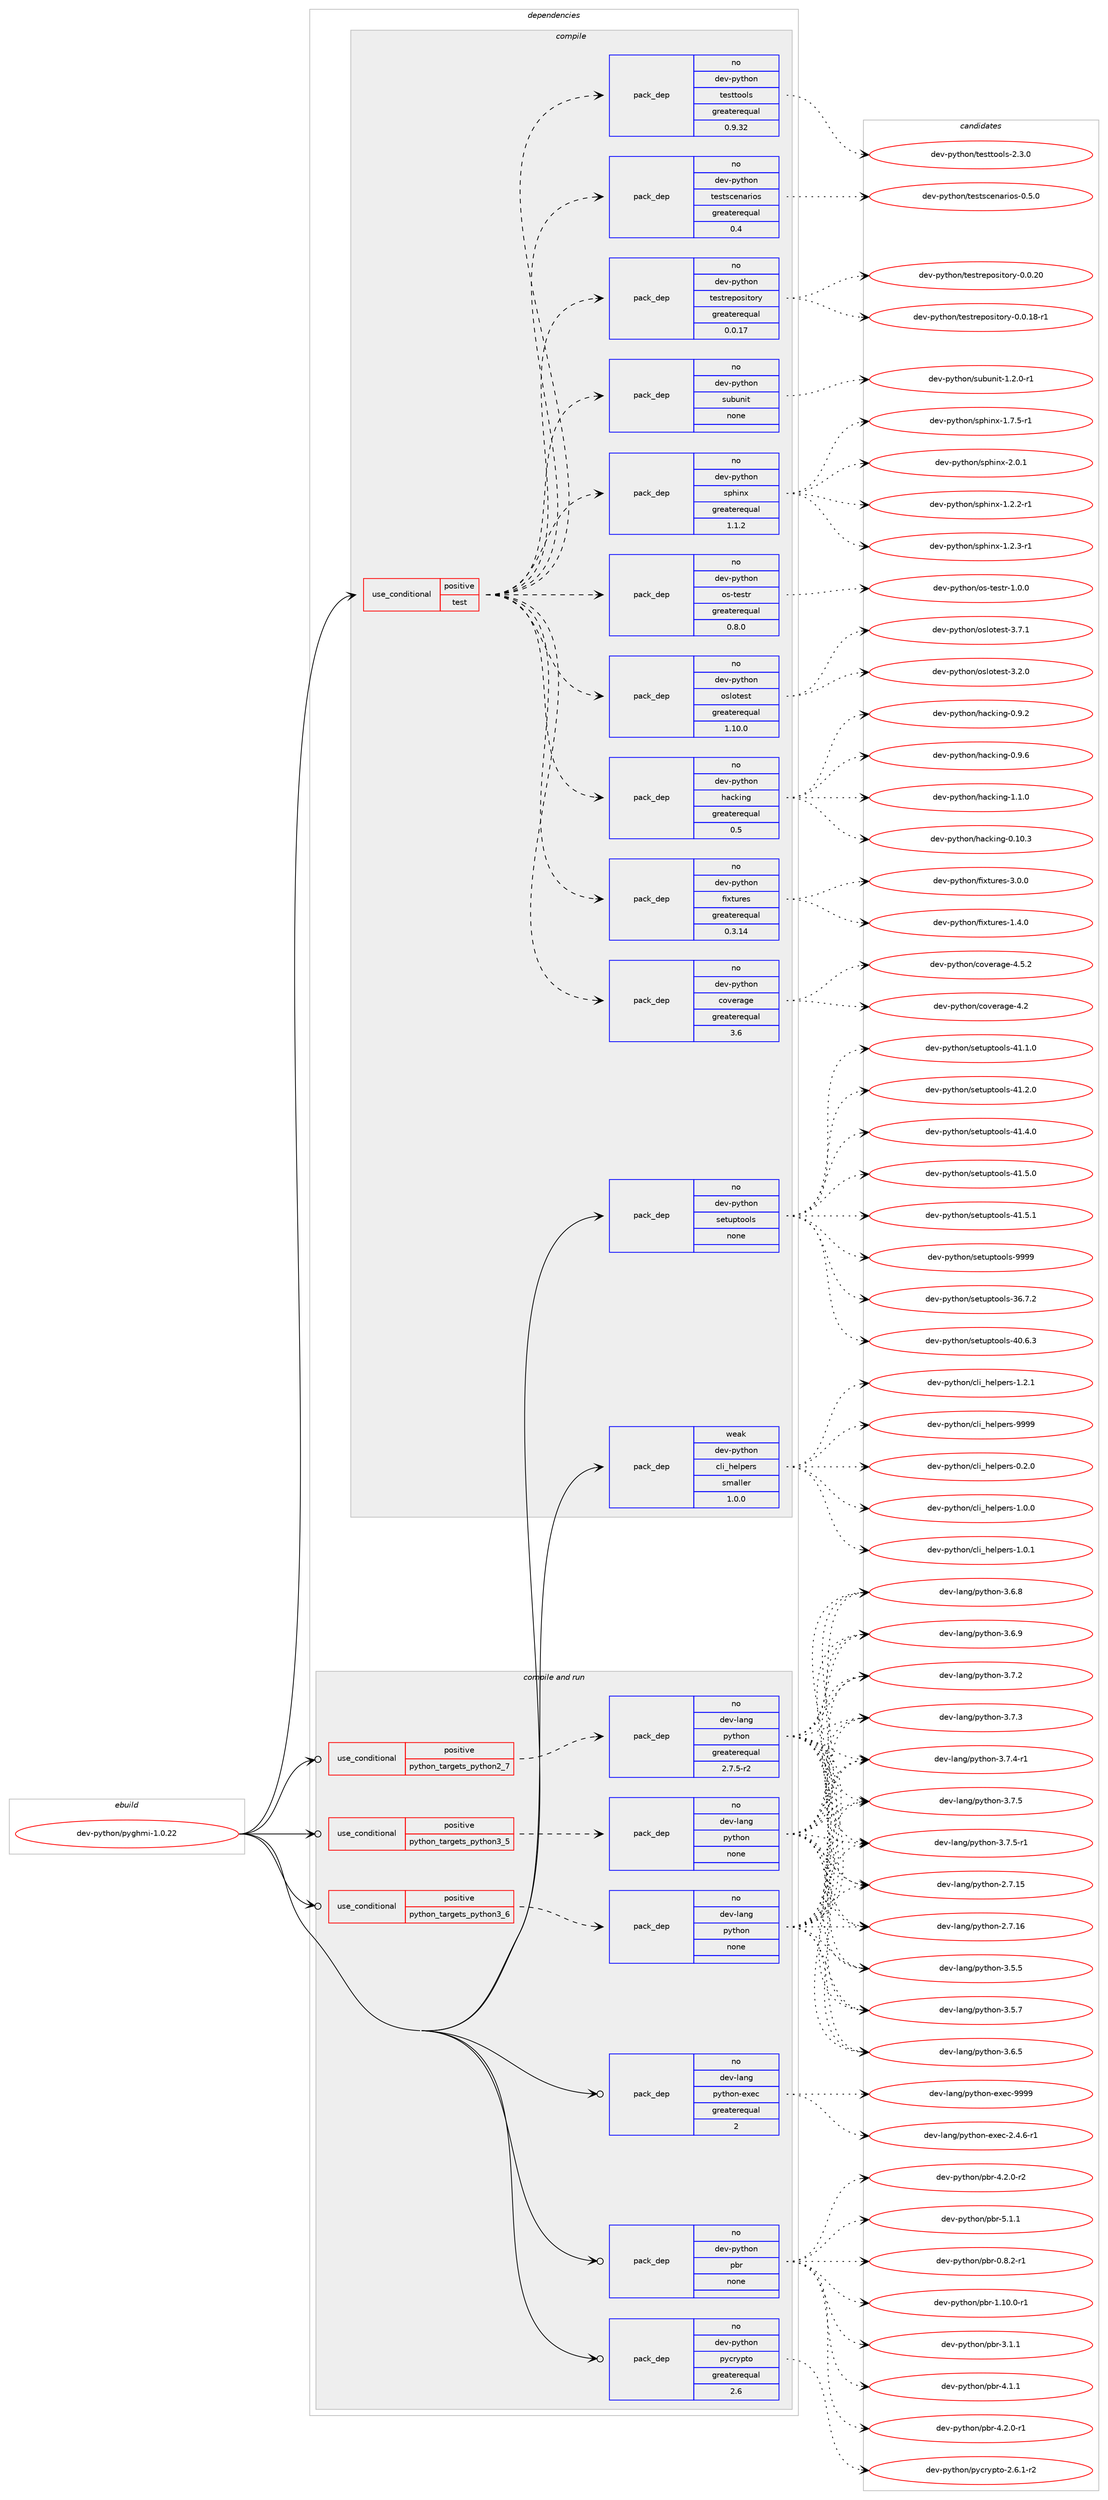 digraph prolog {

# *************
# Graph options
# *************

newrank=true;
concentrate=true;
compound=true;
graph [rankdir=LR,fontname=Helvetica,fontsize=10,ranksep=1.5];#, ranksep=2.5, nodesep=0.2];
edge  [arrowhead=vee];
node  [fontname=Helvetica,fontsize=10];

# **********
# The ebuild
# **********

subgraph cluster_leftcol {
color=gray;
rank=same;
label=<<i>ebuild</i>>;
id [label="dev-python/pyghmi-1.0.22", color=red, width=4, href="../dev-python/pyghmi-1.0.22.svg"];
}

# ****************
# The dependencies
# ****************

subgraph cluster_midcol {
color=gray;
label=<<i>dependencies</i>>;
subgraph cluster_compile {
fillcolor="#eeeeee";
style=filled;
label=<<i>compile</i>>;
subgraph cond145922 {
dependency625990 [label=<<TABLE BORDER="0" CELLBORDER="1" CELLSPACING="0" CELLPADDING="4"><TR><TD ROWSPAN="3" CELLPADDING="10">use_conditional</TD></TR><TR><TD>positive</TD></TR><TR><TD>test</TD></TR></TABLE>>, shape=none, color=red];
subgraph pack468224 {
dependency625991 [label=<<TABLE BORDER="0" CELLBORDER="1" CELLSPACING="0" CELLPADDING="4" WIDTH="220"><TR><TD ROWSPAN="6" CELLPADDING="30">pack_dep</TD></TR><TR><TD WIDTH="110">no</TD></TR><TR><TD>dev-python</TD></TR><TR><TD>coverage</TD></TR><TR><TD>greaterequal</TD></TR><TR><TD>3.6</TD></TR></TABLE>>, shape=none, color=blue];
}
dependency625990:e -> dependency625991:w [weight=20,style="dashed",arrowhead="vee"];
subgraph pack468225 {
dependency625992 [label=<<TABLE BORDER="0" CELLBORDER="1" CELLSPACING="0" CELLPADDING="4" WIDTH="220"><TR><TD ROWSPAN="6" CELLPADDING="30">pack_dep</TD></TR><TR><TD WIDTH="110">no</TD></TR><TR><TD>dev-python</TD></TR><TR><TD>fixtures</TD></TR><TR><TD>greaterequal</TD></TR><TR><TD>0.3.14</TD></TR></TABLE>>, shape=none, color=blue];
}
dependency625990:e -> dependency625992:w [weight=20,style="dashed",arrowhead="vee"];
subgraph pack468226 {
dependency625993 [label=<<TABLE BORDER="0" CELLBORDER="1" CELLSPACING="0" CELLPADDING="4" WIDTH="220"><TR><TD ROWSPAN="6" CELLPADDING="30">pack_dep</TD></TR><TR><TD WIDTH="110">no</TD></TR><TR><TD>dev-python</TD></TR><TR><TD>hacking</TD></TR><TR><TD>greaterequal</TD></TR><TR><TD>0.5</TD></TR></TABLE>>, shape=none, color=blue];
}
dependency625990:e -> dependency625993:w [weight=20,style="dashed",arrowhead="vee"];
subgraph pack468227 {
dependency625994 [label=<<TABLE BORDER="0" CELLBORDER="1" CELLSPACING="0" CELLPADDING="4" WIDTH="220"><TR><TD ROWSPAN="6" CELLPADDING="30">pack_dep</TD></TR><TR><TD WIDTH="110">no</TD></TR><TR><TD>dev-python</TD></TR><TR><TD>oslotest</TD></TR><TR><TD>greaterequal</TD></TR><TR><TD>1.10.0</TD></TR></TABLE>>, shape=none, color=blue];
}
dependency625990:e -> dependency625994:w [weight=20,style="dashed",arrowhead="vee"];
subgraph pack468228 {
dependency625995 [label=<<TABLE BORDER="0" CELLBORDER="1" CELLSPACING="0" CELLPADDING="4" WIDTH="220"><TR><TD ROWSPAN="6" CELLPADDING="30">pack_dep</TD></TR><TR><TD WIDTH="110">no</TD></TR><TR><TD>dev-python</TD></TR><TR><TD>os-testr</TD></TR><TR><TD>greaterequal</TD></TR><TR><TD>0.8.0</TD></TR></TABLE>>, shape=none, color=blue];
}
dependency625990:e -> dependency625995:w [weight=20,style="dashed",arrowhead="vee"];
subgraph pack468229 {
dependency625996 [label=<<TABLE BORDER="0" CELLBORDER="1" CELLSPACING="0" CELLPADDING="4" WIDTH="220"><TR><TD ROWSPAN="6" CELLPADDING="30">pack_dep</TD></TR><TR><TD WIDTH="110">no</TD></TR><TR><TD>dev-python</TD></TR><TR><TD>sphinx</TD></TR><TR><TD>greaterequal</TD></TR><TR><TD>1.1.2</TD></TR></TABLE>>, shape=none, color=blue];
}
dependency625990:e -> dependency625996:w [weight=20,style="dashed",arrowhead="vee"];
subgraph pack468230 {
dependency625997 [label=<<TABLE BORDER="0" CELLBORDER="1" CELLSPACING="0" CELLPADDING="4" WIDTH="220"><TR><TD ROWSPAN="6" CELLPADDING="30">pack_dep</TD></TR><TR><TD WIDTH="110">no</TD></TR><TR><TD>dev-python</TD></TR><TR><TD>subunit</TD></TR><TR><TD>none</TD></TR><TR><TD></TD></TR></TABLE>>, shape=none, color=blue];
}
dependency625990:e -> dependency625997:w [weight=20,style="dashed",arrowhead="vee"];
subgraph pack468231 {
dependency625998 [label=<<TABLE BORDER="0" CELLBORDER="1" CELLSPACING="0" CELLPADDING="4" WIDTH="220"><TR><TD ROWSPAN="6" CELLPADDING="30">pack_dep</TD></TR><TR><TD WIDTH="110">no</TD></TR><TR><TD>dev-python</TD></TR><TR><TD>testrepository</TD></TR><TR><TD>greaterequal</TD></TR><TR><TD>0.0.17</TD></TR></TABLE>>, shape=none, color=blue];
}
dependency625990:e -> dependency625998:w [weight=20,style="dashed",arrowhead="vee"];
subgraph pack468232 {
dependency625999 [label=<<TABLE BORDER="0" CELLBORDER="1" CELLSPACING="0" CELLPADDING="4" WIDTH="220"><TR><TD ROWSPAN="6" CELLPADDING="30">pack_dep</TD></TR><TR><TD WIDTH="110">no</TD></TR><TR><TD>dev-python</TD></TR><TR><TD>testscenarios</TD></TR><TR><TD>greaterequal</TD></TR><TR><TD>0.4</TD></TR></TABLE>>, shape=none, color=blue];
}
dependency625990:e -> dependency625999:w [weight=20,style="dashed",arrowhead="vee"];
subgraph pack468233 {
dependency626000 [label=<<TABLE BORDER="0" CELLBORDER="1" CELLSPACING="0" CELLPADDING="4" WIDTH="220"><TR><TD ROWSPAN="6" CELLPADDING="30">pack_dep</TD></TR><TR><TD WIDTH="110">no</TD></TR><TR><TD>dev-python</TD></TR><TR><TD>testtools</TD></TR><TR><TD>greaterequal</TD></TR><TR><TD>0.9.32</TD></TR></TABLE>>, shape=none, color=blue];
}
dependency625990:e -> dependency626000:w [weight=20,style="dashed",arrowhead="vee"];
}
id:e -> dependency625990:w [weight=20,style="solid",arrowhead="vee"];
subgraph pack468234 {
dependency626001 [label=<<TABLE BORDER="0" CELLBORDER="1" CELLSPACING="0" CELLPADDING="4" WIDTH="220"><TR><TD ROWSPAN="6" CELLPADDING="30">pack_dep</TD></TR><TR><TD WIDTH="110">no</TD></TR><TR><TD>dev-python</TD></TR><TR><TD>setuptools</TD></TR><TR><TD>none</TD></TR><TR><TD></TD></TR></TABLE>>, shape=none, color=blue];
}
id:e -> dependency626001:w [weight=20,style="solid",arrowhead="vee"];
subgraph pack468235 {
dependency626002 [label=<<TABLE BORDER="0" CELLBORDER="1" CELLSPACING="0" CELLPADDING="4" WIDTH="220"><TR><TD ROWSPAN="6" CELLPADDING="30">pack_dep</TD></TR><TR><TD WIDTH="110">weak</TD></TR><TR><TD>dev-python</TD></TR><TR><TD>cli_helpers</TD></TR><TR><TD>smaller</TD></TR><TR><TD>1.0.0</TD></TR></TABLE>>, shape=none, color=blue];
}
id:e -> dependency626002:w [weight=20,style="solid",arrowhead="vee"];
}
subgraph cluster_compileandrun {
fillcolor="#eeeeee";
style=filled;
label=<<i>compile and run</i>>;
subgraph cond145923 {
dependency626003 [label=<<TABLE BORDER="0" CELLBORDER="1" CELLSPACING="0" CELLPADDING="4"><TR><TD ROWSPAN="3" CELLPADDING="10">use_conditional</TD></TR><TR><TD>positive</TD></TR><TR><TD>python_targets_python2_7</TD></TR></TABLE>>, shape=none, color=red];
subgraph pack468236 {
dependency626004 [label=<<TABLE BORDER="0" CELLBORDER="1" CELLSPACING="0" CELLPADDING="4" WIDTH="220"><TR><TD ROWSPAN="6" CELLPADDING="30">pack_dep</TD></TR><TR><TD WIDTH="110">no</TD></TR><TR><TD>dev-lang</TD></TR><TR><TD>python</TD></TR><TR><TD>greaterequal</TD></TR><TR><TD>2.7.5-r2</TD></TR></TABLE>>, shape=none, color=blue];
}
dependency626003:e -> dependency626004:w [weight=20,style="dashed",arrowhead="vee"];
}
id:e -> dependency626003:w [weight=20,style="solid",arrowhead="odotvee"];
subgraph cond145924 {
dependency626005 [label=<<TABLE BORDER="0" CELLBORDER="1" CELLSPACING="0" CELLPADDING="4"><TR><TD ROWSPAN="3" CELLPADDING="10">use_conditional</TD></TR><TR><TD>positive</TD></TR><TR><TD>python_targets_python3_5</TD></TR></TABLE>>, shape=none, color=red];
subgraph pack468237 {
dependency626006 [label=<<TABLE BORDER="0" CELLBORDER="1" CELLSPACING="0" CELLPADDING="4" WIDTH="220"><TR><TD ROWSPAN="6" CELLPADDING="30">pack_dep</TD></TR><TR><TD WIDTH="110">no</TD></TR><TR><TD>dev-lang</TD></TR><TR><TD>python</TD></TR><TR><TD>none</TD></TR><TR><TD></TD></TR></TABLE>>, shape=none, color=blue];
}
dependency626005:e -> dependency626006:w [weight=20,style="dashed",arrowhead="vee"];
}
id:e -> dependency626005:w [weight=20,style="solid",arrowhead="odotvee"];
subgraph cond145925 {
dependency626007 [label=<<TABLE BORDER="0" CELLBORDER="1" CELLSPACING="0" CELLPADDING="4"><TR><TD ROWSPAN="3" CELLPADDING="10">use_conditional</TD></TR><TR><TD>positive</TD></TR><TR><TD>python_targets_python3_6</TD></TR></TABLE>>, shape=none, color=red];
subgraph pack468238 {
dependency626008 [label=<<TABLE BORDER="0" CELLBORDER="1" CELLSPACING="0" CELLPADDING="4" WIDTH="220"><TR><TD ROWSPAN="6" CELLPADDING="30">pack_dep</TD></TR><TR><TD WIDTH="110">no</TD></TR><TR><TD>dev-lang</TD></TR><TR><TD>python</TD></TR><TR><TD>none</TD></TR><TR><TD></TD></TR></TABLE>>, shape=none, color=blue];
}
dependency626007:e -> dependency626008:w [weight=20,style="dashed",arrowhead="vee"];
}
id:e -> dependency626007:w [weight=20,style="solid",arrowhead="odotvee"];
subgraph pack468239 {
dependency626009 [label=<<TABLE BORDER="0" CELLBORDER="1" CELLSPACING="0" CELLPADDING="4" WIDTH="220"><TR><TD ROWSPAN="6" CELLPADDING="30">pack_dep</TD></TR><TR><TD WIDTH="110">no</TD></TR><TR><TD>dev-lang</TD></TR><TR><TD>python-exec</TD></TR><TR><TD>greaterequal</TD></TR><TR><TD>2</TD></TR></TABLE>>, shape=none, color=blue];
}
id:e -> dependency626009:w [weight=20,style="solid",arrowhead="odotvee"];
subgraph pack468240 {
dependency626010 [label=<<TABLE BORDER="0" CELLBORDER="1" CELLSPACING="0" CELLPADDING="4" WIDTH="220"><TR><TD ROWSPAN="6" CELLPADDING="30">pack_dep</TD></TR><TR><TD WIDTH="110">no</TD></TR><TR><TD>dev-python</TD></TR><TR><TD>pbr</TD></TR><TR><TD>none</TD></TR><TR><TD></TD></TR></TABLE>>, shape=none, color=blue];
}
id:e -> dependency626010:w [weight=20,style="solid",arrowhead="odotvee"];
subgraph pack468241 {
dependency626011 [label=<<TABLE BORDER="0" CELLBORDER="1" CELLSPACING="0" CELLPADDING="4" WIDTH="220"><TR><TD ROWSPAN="6" CELLPADDING="30">pack_dep</TD></TR><TR><TD WIDTH="110">no</TD></TR><TR><TD>dev-python</TD></TR><TR><TD>pycrypto</TD></TR><TR><TD>greaterequal</TD></TR><TR><TD>2.6</TD></TR></TABLE>>, shape=none, color=blue];
}
id:e -> dependency626011:w [weight=20,style="solid",arrowhead="odotvee"];
}
subgraph cluster_run {
fillcolor="#eeeeee";
style=filled;
label=<<i>run</i>>;
}
}

# **************
# The candidates
# **************

subgraph cluster_choices {
rank=same;
color=gray;
label=<<i>candidates</i>>;

subgraph choice468224 {
color=black;
nodesep=1;
choice1001011184511212111610411111047991111181011149710310145524650 [label="dev-python/coverage-4.2", color=red, width=4,href="../dev-python/coverage-4.2.svg"];
choice10010111845112121116104111110479911111810111497103101455246534650 [label="dev-python/coverage-4.5.2", color=red, width=4,href="../dev-python/coverage-4.5.2.svg"];
dependency625991:e -> choice1001011184511212111610411111047991111181011149710310145524650:w [style=dotted,weight="100"];
dependency625991:e -> choice10010111845112121116104111110479911111810111497103101455246534650:w [style=dotted,weight="100"];
}
subgraph choice468225 {
color=black;
nodesep=1;
choice1001011184511212111610411111047102105120116117114101115454946524648 [label="dev-python/fixtures-1.4.0", color=red, width=4,href="../dev-python/fixtures-1.4.0.svg"];
choice1001011184511212111610411111047102105120116117114101115455146484648 [label="dev-python/fixtures-3.0.0", color=red, width=4,href="../dev-python/fixtures-3.0.0.svg"];
dependency625992:e -> choice1001011184511212111610411111047102105120116117114101115454946524648:w [style=dotted,weight="100"];
dependency625992:e -> choice1001011184511212111610411111047102105120116117114101115455146484648:w [style=dotted,weight="100"];
}
subgraph choice468226 {
color=black;
nodesep=1;
choice1001011184511212111610411111047104979910710511010345484649484651 [label="dev-python/hacking-0.10.3", color=red, width=4,href="../dev-python/hacking-0.10.3.svg"];
choice10010111845112121116104111110471049799107105110103454846574650 [label="dev-python/hacking-0.9.2", color=red, width=4,href="../dev-python/hacking-0.9.2.svg"];
choice10010111845112121116104111110471049799107105110103454846574654 [label="dev-python/hacking-0.9.6", color=red, width=4,href="../dev-python/hacking-0.9.6.svg"];
choice10010111845112121116104111110471049799107105110103454946494648 [label="dev-python/hacking-1.1.0", color=red, width=4,href="../dev-python/hacking-1.1.0.svg"];
dependency625993:e -> choice1001011184511212111610411111047104979910710511010345484649484651:w [style=dotted,weight="100"];
dependency625993:e -> choice10010111845112121116104111110471049799107105110103454846574650:w [style=dotted,weight="100"];
dependency625993:e -> choice10010111845112121116104111110471049799107105110103454846574654:w [style=dotted,weight="100"];
dependency625993:e -> choice10010111845112121116104111110471049799107105110103454946494648:w [style=dotted,weight="100"];
}
subgraph choice468227 {
color=black;
nodesep=1;
choice1001011184511212111610411111047111115108111116101115116455146504648 [label="dev-python/oslotest-3.2.0", color=red, width=4,href="../dev-python/oslotest-3.2.0.svg"];
choice1001011184511212111610411111047111115108111116101115116455146554649 [label="dev-python/oslotest-3.7.1", color=red, width=4,href="../dev-python/oslotest-3.7.1.svg"];
dependency625994:e -> choice1001011184511212111610411111047111115108111116101115116455146504648:w [style=dotted,weight="100"];
dependency625994:e -> choice1001011184511212111610411111047111115108111116101115116455146554649:w [style=dotted,weight="100"];
}
subgraph choice468228 {
color=black;
nodesep=1;
choice100101118451121211161041111104711111545116101115116114454946484648 [label="dev-python/os-testr-1.0.0", color=red, width=4,href="../dev-python/os-testr-1.0.0.svg"];
dependency625995:e -> choice100101118451121211161041111104711111545116101115116114454946484648:w [style=dotted,weight="100"];
}
subgraph choice468229 {
color=black;
nodesep=1;
choice10010111845112121116104111110471151121041051101204549465046504511449 [label="dev-python/sphinx-1.2.2-r1", color=red, width=4,href="../dev-python/sphinx-1.2.2-r1.svg"];
choice10010111845112121116104111110471151121041051101204549465046514511449 [label="dev-python/sphinx-1.2.3-r1", color=red, width=4,href="../dev-python/sphinx-1.2.3-r1.svg"];
choice10010111845112121116104111110471151121041051101204549465546534511449 [label="dev-python/sphinx-1.7.5-r1", color=red, width=4,href="../dev-python/sphinx-1.7.5-r1.svg"];
choice1001011184511212111610411111047115112104105110120455046484649 [label="dev-python/sphinx-2.0.1", color=red, width=4,href="../dev-python/sphinx-2.0.1.svg"];
dependency625996:e -> choice10010111845112121116104111110471151121041051101204549465046504511449:w [style=dotted,weight="100"];
dependency625996:e -> choice10010111845112121116104111110471151121041051101204549465046514511449:w [style=dotted,weight="100"];
dependency625996:e -> choice10010111845112121116104111110471151121041051101204549465546534511449:w [style=dotted,weight="100"];
dependency625996:e -> choice1001011184511212111610411111047115112104105110120455046484649:w [style=dotted,weight="100"];
}
subgraph choice468230 {
color=black;
nodesep=1;
choice1001011184511212111610411111047115117981171101051164549465046484511449 [label="dev-python/subunit-1.2.0-r1", color=red, width=4,href="../dev-python/subunit-1.2.0-r1.svg"];
dependency625997:e -> choice1001011184511212111610411111047115117981171101051164549465046484511449:w [style=dotted,weight="100"];
}
subgraph choice468231 {
color=black;
nodesep=1;
choice1001011184511212111610411111047116101115116114101112111115105116111114121454846484649564511449 [label="dev-python/testrepository-0.0.18-r1", color=red, width=4,href="../dev-python/testrepository-0.0.18-r1.svg"];
choice100101118451121211161041111104711610111511611410111211111510511611111412145484648465048 [label="dev-python/testrepository-0.0.20", color=red, width=4,href="../dev-python/testrepository-0.0.20.svg"];
dependency625998:e -> choice1001011184511212111610411111047116101115116114101112111115105116111114121454846484649564511449:w [style=dotted,weight="100"];
dependency625998:e -> choice100101118451121211161041111104711610111511611410111211111510511611111412145484648465048:w [style=dotted,weight="100"];
}
subgraph choice468232 {
color=black;
nodesep=1;
choice10010111845112121116104111110471161011151161159910111097114105111115454846534648 [label="dev-python/testscenarios-0.5.0", color=red, width=4,href="../dev-python/testscenarios-0.5.0.svg"];
dependency625999:e -> choice10010111845112121116104111110471161011151161159910111097114105111115454846534648:w [style=dotted,weight="100"];
}
subgraph choice468233 {
color=black;
nodesep=1;
choice1001011184511212111610411111047116101115116116111111108115455046514648 [label="dev-python/testtools-2.3.0", color=red, width=4,href="../dev-python/testtools-2.3.0.svg"];
dependency626000:e -> choice1001011184511212111610411111047116101115116116111111108115455046514648:w [style=dotted,weight="100"];
}
subgraph choice468234 {
color=black;
nodesep=1;
choice100101118451121211161041111104711510111611711211611111110811545515446554650 [label="dev-python/setuptools-36.7.2", color=red, width=4,href="../dev-python/setuptools-36.7.2.svg"];
choice100101118451121211161041111104711510111611711211611111110811545524846544651 [label="dev-python/setuptools-40.6.3", color=red, width=4,href="../dev-python/setuptools-40.6.3.svg"];
choice100101118451121211161041111104711510111611711211611111110811545524946494648 [label="dev-python/setuptools-41.1.0", color=red, width=4,href="../dev-python/setuptools-41.1.0.svg"];
choice100101118451121211161041111104711510111611711211611111110811545524946504648 [label="dev-python/setuptools-41.2.0", color=red, width=4,href="../dev-python/setuptools-41.2.0.svg"];
choice100101118451121211161041111104711510111611711211611111110811545524946524648 [label="dev-python/setuptools-41.4.0", color=red, width=4,href="../dev-python/setuptools-41.4.0.svg"];
choice100101118451121211161041111104711510111611711211611111110811545524946534648 [label="dev-python/setuptools-41.5.0", color=red, width=4,href="../dev-python/setuptools-41.5.0.svg"];
choice100101118451121211161041111104711510111611711211611111110811545524946534649 [label="dev-python/setuptools-41.5.1", color=red, width=4,href="../dev-python/setuptools-41.5.1.svg"];
choice10010111845112121116104111110471151011161171121161111111081154557575757 [label="dev-python/setuptools-9999", color=red, width=4,href="../dev-python/setuptools-9999.svg"];
dependency626001:e -> choice100101118451121211161041111104711510111611711211611111110811545515446554650:w [style=dotted,weight="100"];
dependency626001:e -> choice100101118451121211161041111104711510111611711211611111110811545524846544651:w [style=dotted,weight="100"];
dependency626001:e -> choice100101118451121211161041111104711510111611711211611111110811545524946494648:w [style=dotted,weight="100"];
dependency626001:e -> choice100101118451121211161041111104711510111611711211611111110811545524946504648:w [style=dotted,weight="100"];
dependency626001:e -> choice100101118451121211161041111104711510111611711211611111110811545524946524648:w [style=dotted,weight="100"];
dependency626001:e -> choice100101118451121211161041111104711510111611711211611111110811545524946534648:w [style=dotted,weight="100"];
dependency626001:e -> choice100101118451121211161041111104711510111611711211611111110811545524946534649:w [style=dotted,weight="100"];
dependency626001:e -> choice10010111845112121116104111110471151011161171121161111111081154557575757:w [style=dotted,weight="100"];
}
subgraph choice468235 {
color=black;
nodesep=1;
choice10010111845112121116104111110479910810595104101108112101114115454846504648 [label="dev-python/cli_helpers-0.2.0", color=red, width=4,href="../dev-python/cli_helpers-0.2.0.svg"];
choice10010111845112121116104111110479910810595104101108112101114115454946484648 [label="dev-python/cli_helpers-1.0.0", color=red, width=4,href="../dev-python/cli_helpers-1.0.0.svg"];
choice10010111845112121116104111110479910810595104101108112101114115454946484649 [label="dev-python/cli_helpers-1.0.1", color=red, width=4,href="../dev-python/cli_helpers-1.0.1.svg"];
choice10010111845112121116104111110479910810595104101108112101114115454946504649 [label="dev-python/cli_helpers-1.2.1", color=red, width=4,href="../dev-python/cli_helpers-1.2.1.svg"];
choice100101118451121211161041111104799108105951041011081121011141154557575757 [label="dev-python/cli_helpers-9999", color=red, width=4,href="../dev-python/cli_helpers-9999.svg"];
dependency626002:e -> choice10010111845112121116104111110479910810595104101108112101114115454846504648:w [style=dotted,weight="100"];
dependency626002:e -> choice10010111845112121116104111110479910810595104101108112101114115454946484648:w [style=dotted,weight="100"];
dependency626002:e -> choice10010111845112121116104111110479910810595104101108112101114115454946484649:w [style=dotted,weight="100"];
dependency626002:e -> choice10010111845112121116104111110479910810595104101108112101114115454946504649:w [style=dotted,weight="100"];
dependency626002:e -> choice100101118451121211161041111104799108105951041011081121011141154557575757:w [style=dotted,weight="100"];
}
subgraph choice468236 {
color=black;
nodesep=1;
choice10010111845108971101034711212111610411111045504655464953 [label="dev-lang/python-2.7.15", color=red, width=4,href="../dev-lang/python-2.7.15.svg"];
choice10010111845108971101034711212111610411111045504655464954 [label="dev-lang/python-2.7.16", color=red, width=4,href="../dev-lang/python-2.7.16.svg"];
choice100101118451089711010347112121116104111110455146534653 [label="dev-lang/python-3.5.5", color=red, width=4,href="../dev-lang/python-3.5.5.svg"];
choice100101118451089711010347112121116104111110455146534655 [label="dev-lang/python-3.5.7", color=red, width=4,href="../dev-lang/python-3.5.7.svg"];
choice100101118451089711010347112121116104111110455146544653 [label="dev-lang/python-3.6.5", color=red, width=4,href="../dev-lang/python-3.6.5.svg"];
choice100101118451089711010347112121116104111110455146544656 [label="dev-lang/python-3.6.8", color=red, width=4,href="../dev-lang/python-3.6.8.svg"];
choice100101118451089711010347112121116104111110455146544657 [label="dev-lang/python-3.6.9", color=red, width=4,href="../dev-lang/python-3.6.9.svg"];
choice100101118451089711010347112121116104111110455146554650 [label="dev-lang/python-3.7.2", color=red, width=4,href="../dev-lang/python-3.7.2.svg"];
choice100101118451089711010347112121116104111110455146554651 [label="dev-lang/python-3.7.3", color=red, width=4,href="../dev-lang/python-3.7.3.svg"];
choice1001011184510897110103471121211161041111104551465546524511449 [label="dev-lang/python-3.7.4-r1", color=red, width=4,href="../dev-lang/python-3.7.4-r1.svg"];
choice100101118451089711010347112121116104111110455146554653 [label="dev-lang/python-3.7.5", color=red, width=4,href="../dev-lang/python-3.7.5.svg"];
choice1001011184510897110103471121211161041111104551465546534511449 [label="dev-lang/python-3.7.5-r1", color=red, width=4,href="../dev-lang/python-3.7.5-r1.svg"];
dependency626004:e -> choice10010111845108971101034711212111610411111045504655464953:w [style=dotted,weight="100"];
dependency626004:e -> choice10010111845108971101034711212111610411111045504655464954:w [style=dotted,weight="100"];
dependency626004:e -> choice100101118451089711010347112121116104111110455146534653:w [style=dotted,weight="100"];
dependency626004:e -> choice100101118451089711010347112121116104111110455146534655:w [style=dotted,weight="100"];
dependency626004:e -> choice100101118451089711010347112121116104111110455146544653:w [style=dotted,weight="100"];
dependency626004:e -> choice100101118451089711010347112121116104111110455146544656:w [style=dotted,weight="100"];
dependency626004:e -> choice100101118451089711010347112121116104111110455146544657:w [style=dotted,weight="100"];
dependency626004:e -> choice100101118451089711010347112121116104111110455146554650:w [style=dotted,weight="100"];
dependency626004:e -> choice100101118451089711010347112121116104111110455146554651:w [style=dotted,weight="100"];
dependency626004:e -> choice1001011184510897110103471121211161041111104551465546524511449:w [style=dotted,weight="100"];
dependency626004:e -> choice100101118451089711010347112121116104111110455146554653:w [style=dotted,weight="100"];
dependency626004:e -> choice1001011184510897110103471121211161041111104551465546534511449:w [style=dotted,weight="100"];
}
subgraph choice468237 {
color=black;
nodesep=1;
choice10010111845108971101034711212111610411111045504655464953 [label="dev-lang/python-2.7.15", color=red, width=4,href="../dev-lang/python-2.7.15.svg"];
choice10010111845108971101034711212111610411111045504655464954 [label="dev-lang/python-2.7.16", color=red, width=4,href="../dev-lang/python-2.7.16.svg"];
choice100101118451089711010347112121116104111110455146534653 [label="dev-lang/python-3.5.5", color=red, width=4,href="../dev-lang/python-3.5.5.svg"];
choice100101118451089711010347112121116104111110455146534655 [label="dev-lang/python-3.5.7", color=red, width=4,href="../dev-lang/python-3.5.7.svg"];
choice100101118451089711010347112121116104111110455146544653 [label="dev-lang/python-3.6.5", color=red, width=4,href="../dev-lang/python-3.6.5.svg"];
choice100101118451089711010347112121116104111110455146544656 [label="dev-lang/python-3.6.8", color=red, width=4,href="../dev-lang/python-3.6.8.svg"];
choice100101118451089711010347112121116104111110455146544657 [label="dev-lang/python-3.6.9", color=red, width=4,href="../dev-lang/python-3.6.9.svg"];
choice100101118451089711010347112121116104111110455146554650 [label="dev-lang/python-3.7.2", color=red, width=4,href="../dev-lang/python-3.7.2.svg"];
choice100101118451089711010347112121116104111110455146554651 [label="dev-lang/python-3.7.3", color=red, width=4,href="../dev-lang/python-3.7.3.svg"];
choice1001011184510897110103471121211161041111104551465546524511449 [label="dev-lang/python-3.7.4-r1", color=red, width=4,href="../dev-lang/python-3.7.4-r1.svg"];
choice100101118451089711010347112121116104111110455146554653 [label="dev-lang/python-3.7.5", color=red, width=4,href="../dev-lang/python-3.7.5.svg"];
choice1001011184510897110103471121211161041111104551465546534511449 [label="dev-lang/python-3.7.5-r1", color=red, width=4,href="../dev-lang/python-3.7.5-r1.svg"];
dependency626006:e -> choice10010111845108971101034711212111610411111045504655464953:w [style=dotted,weight="100"];
dependency626006:e -> choice10010111845108971101034711212111610411111045504655464954:w [style=dotted,weight="100"];
dependency626006:e -> choice100101118451089711010347112121116104111110455146534653:w [style=dotted,weight="100"];
dependency626006:e -> choice100101118451089711010347112121116104111110455146534655:w [style=dotted,weight="100"];
dependency626006:e -> choice100101118451089711010347112121116104111110455146544653:w [style=dotted,weight="100"];
dependency626006:e -> choice100101118451089711010347112121116104111110455146544656:w [style=dotted,weight="100"];
dependency626006:e -> choice100101118451089711010347112121116104111110455146544657:w [style=dotted,weight="100"];
dependency626006:e -> choice100101118451089711010347112121116104111110455146554650:w [style=dotted,weight="100"];
dependency626006:e -> choice100101118451089711010347112121116104111110455146554651:w [style=dotted,weight="100"];
dependency626006:e -> choice1001011184510897110103471121211161041111104551465546524511449:w [style=dotted,weight="100"];
dependency626006:e -> choice100101118451089711010347112121116104111110455146554653:w [style=dotted,weight="100"];
dependency626006:e -> choice1001011184510897110103471121211161041111104551465546534511449:w [style=dotted,weight="100"];
}
subgraph choice468238 {
color=black;
nodesep=1;
choice10010111845108971101034711212111610411111045504655464953 [label="dev-lang/python-2.7.15", color=red, width=4,href="../dev-lang/python-2.7.15.svg"];
choice10010111845108971101034711212111610411111045504655464954 [label="dev-lang/python-2.7.16", color=red, width=4,href="../dev-lang/python-2.7.16.svg"];
choice100101118451089711010347112121116104111110455146534653 [label="dev-lang/python-3.5.5", color=red, width=4,href="../dev-lang/python-3.5.5.svg"];
choice100101118451089711010347112121116104111110455146534655 [label="dev-lang/python-3.5.7", color=red, width=4,href="../dev-lang/python-3.5.7.svg"];
choice100101118451089711010347112121116104111110455146544653 [label="dev-lang/python-3.6.5", color=red, width=4,href="../dev-lang/python-3.6.5.svg"];
choice100101118451089711010347112121116104111110455146544656 [label="dev-lang/python-3.6.8", color=red, width=4,href="../dev-lang/python-3.6.8.svg"];
choice100101118451089711010347112121116104111110455146544657 [label="dev-lang/python-3.6.9", color=red, width=4,href="../dev-lang/python-3.6.9.svg"];
choice100101118451089711010347112121116104111110455146554650 [label="dev-lang/python-3.7.2", color=red, width=4,href="../dev-lang/python-3.7.2.svg"];
choice100101118451089711010347112121116104111110455146554651 [label="dev-lang/python-3.7.3", color=red, width=4,href="../dev-lang/python-3.7.3.svg"];
choice1001011184510897110103471121211161041111104551465546524511449 [label="dev-lang/python-3.7.4-r1", color=red, width=4,href="../dev-lang/python-3.7.4-r1.svg"];
choice100101118451089711010347112121116104111110455146554653 [label="dev-lang/python-3.7.5", color=red, width=4,href="../dev-lang/python-3.7.5.svg"];
choice1001011184510897110103471121211161041111104551465546534511449 [label="dev-lang/python-3.7.5-r1", color=red, width=4,href="../dev-lang/python-3.7.5-r1.svg"];
dependency626008:e -> choice10010111845108971101034711212111610411111045504655464953:w [style=dotted,weight="100"];
dependency626008:e -> choice10010111845108971101034711212111610411111045504655464954:w [style=dotted,weight="100"];
dependency626008:e -> choice100101118451089711010347112121116104111110455146534653:w [style=dotted,weight="100"];
dependency626008:e -> choice100101118451089711010347112121116104111110455146534655:w [style=dotted,weight="100"];
dependency626008:e -> choice100101118451089711010347112121116104111110455146544653:w [style=dotted,weight="100"];
dependency626008:e -> choice100101118451089711010347112121116104111110455146544656:w [style=dotted,weight="100"];
dependency626008:e -> choice100101118451089711010347112121116104111110455146544657:w [style=dotted,weight="100"];
dependency626008:e -> choice100101118451089711010347112121116104111110455146554650:w [style=dotted,weight="100"];
dependency626008:e -> choice100101118451089711010347112121116104111110455146554651:w [style=dotted,weight="100"];
dependency626008:e -> choice1001011184510897110103471121211161041111104551465546524511449:w [style=dotted,weight="100"];
dependency626008:e -> choice100101118451089711010347112121116104111110455146554653:w [style=dotted,weight="100"];
dependency626008:e -> choice1001011184510897110103471121211161041111104551465546534511449:w [style=dotted,weight="100"];
}
subgraph choice468239 {
color=black;
nodesep=1;
choice10010111845108971101034711212111610411111045101120101994550465246544511449 [label="dev-lang/python-exec-2.4.6-r1", color=red, width=4,href="../dev-lang/python-exec-2.4.6-r1.svg"];
choice10010111845108971101034711212111610411111045101120101994557575757 [label="dev-lang/python-exec-9999", color=red, width=4,href="../dev-lang/python-exec-9999.svg"];
dependency626009:e -> choice10010111845108971101034711212111610411111045101120101994550465246544511449:w [style=dotted,weight="100"];
dependency626009:e -> choice10010111845108971101034711212111610411111045101120101994557575757:w [style=dotted,weight="100"];
}
subgraph choice468240 {
color=black;
nodesep=1;
choice1001011184511212111610411111047112981144548465646504511449 [label="dev-python/pbr-0.8.2-r1", color=red, width=4,href="../dev-python/pbr-0.8.2-r1.svg"];
choice100101118451121211161041111104711298114454946494846484511449 [label="dev-python/pbr-1.10.0-r1", color=red, width=4,href="../dev-python/pbr-1.10.0-r1.svg"];
choice100101118451121211161041111104711298114455146494649 [label="dev-python/pbr-3.1.1", color=red, width=4,href="../dev-python/pbr-3.1.1.svg"];
choice100101118451121211161041111104711298114455246494649 [label="dev-python/pbr-4.1.1", color=red, width=4,href="../dev-python/pbr-4.1.1.svg"];
choice1001011184511212111610411111047112981144552465046484511449 [label="dev-python/pbr-4.2.0-r1", color=red, width=4,href="../dev-python/pbr-4.2.0-r1.svg"];
choice1001011184511212111610411111047112981144552465046484511450 [label="dev-python/pbr-4.2.0-r2", color=red, width=4,href="../dev-python/pbr-4.2.0-r2.svg"];
choice100101118451121211161041111104711298114455346494649 [label="dev-python/pbr-5.1.1", color=red, width=4,href="../dev-python/pbr-5.1.1.svg"];
dependency626010:e -> choice1001011184511212111610411111047112981144548465646504511449:w [style=dotted,weight="100"];
dependency626010:e -> choice100101118451121211161041111104711298114454946494846484511449:w [style=dotted,weight="100"];
dependency626010:e -> choice100101118451121211161041111104711298114455146494649:w [style=dotted,weight="100"];
dependency626010:e -> choice100101118451121211161041111104711298114455246494649:w [style=dotted,weight="100"];
dependency626010:e -> choice1001011184511212111610411111047112981144552465046484511449:w [style=dotted,weight="100"];
dependency626010:e -> choice1001011184511212111610411111047112981144552465046484511450:w [style=dotted,weight="100"];
dependency626010:e -> choice100101118451121211161041111104711298114455346494649:w [style=dotted,weight="100"];
}
subgraph choice468241 {
color=black;
nodesep=1;
choice1001011184511212111610411111047112121991141211121161114550465446494511450 [label="dev-python/pycrypto-2.6.1-r2", color=red, width=4,href="../dev-python/pycrypto-2.6.1-r2.svg"];
dependency626011:e -> choice1001011184511212111610411111047112121991141211121161114550465446494511450:w [style=dotted,weight="100"];
}
}

}
